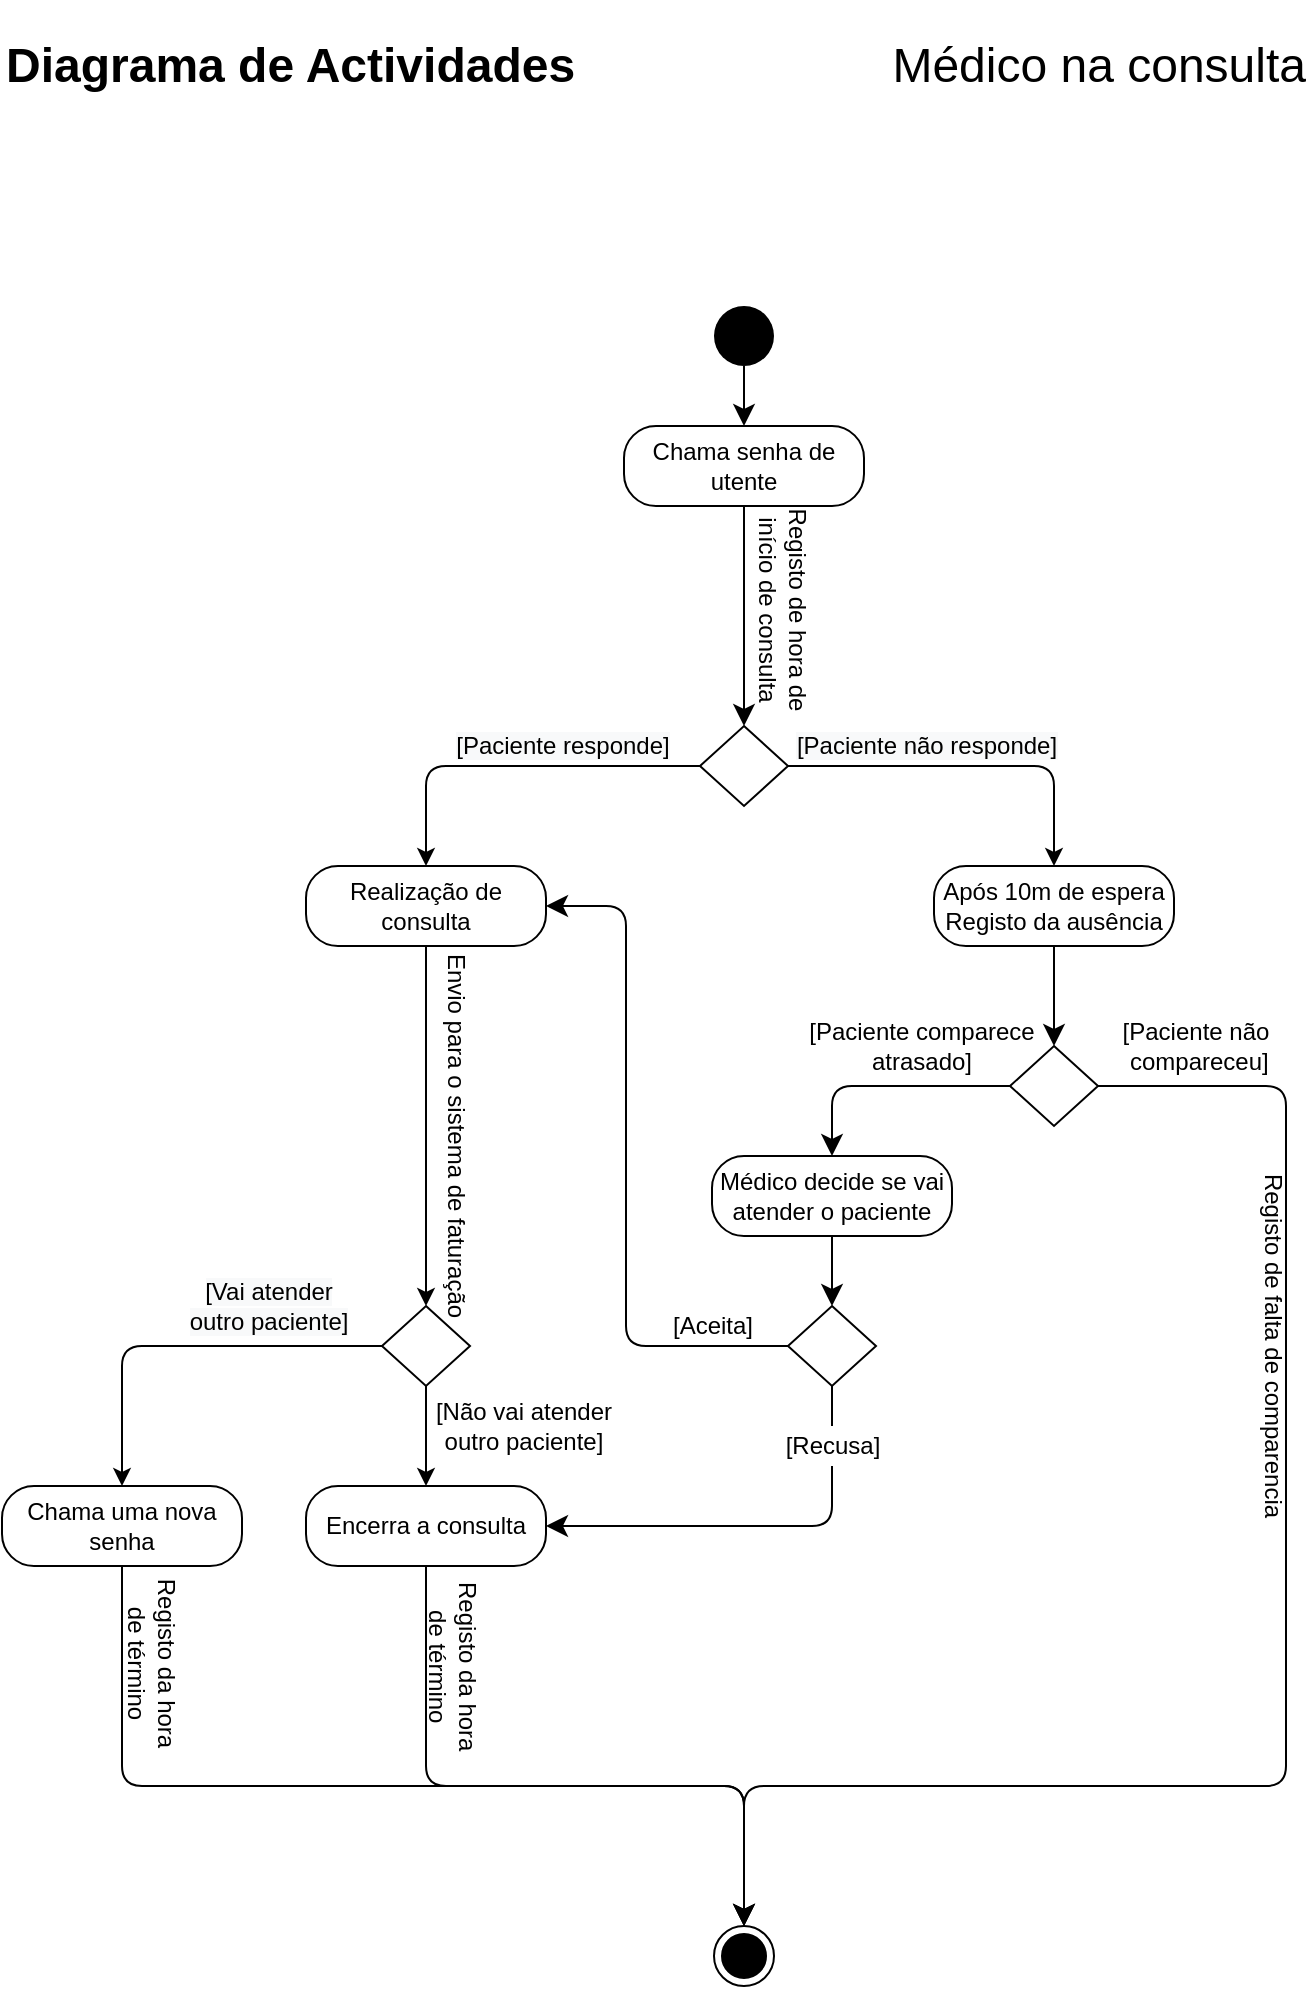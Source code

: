 <mxfile version="14.2.7" type="google" pages="2"><diagram id="UjhtGRgTMas8-tEacyr7" name="Page-1"><mxGraphModel dx="1422" dy="772" grid="1" gridSize="10" guides="1" tooltips="1" connect="1" arrows="1" fold="1" page="1" pageScale="1" pageWidth="827" pageHeight="1169" math="0" shadow="0"><root><mxCell id="0"/><mxCell id="1" parent="0"/><mxCell id="aGy6ja-jJJVIsEex3ygI-2" value="" style="edgeStyle=orthogonalEdgeStyle;html=1;verticalAlign=bottom;endArrow=classic;endSize=8;endFill=1;exitX=0.5;exitY=1;exitDx=0;exitDy=0;" parent="1" source="LO0EM9X901SPtNPAtYNF-20" edge="1"><mxGeometry relative="1" as="geometry"><mxPoint x="451" y="310" as="targetPoint"/><mxPoint x="451" y="290" as="sourcePoint"/></mxGeometry></mxCell><mxCell id="aGy6ja-jJJVIsEex3ygI-3" value="Chama senha de utente" style="rounded=1;whiteSpace=wrap;html=1;arcSize=40;" parent="1" vertex="1"><mxGeometry x="391" y="310" width="120" height="40" as="geometry"/></mxCell><mxCell id="aGy6ja-jJJVIsEex3ygI-6" value="" style="rhombus;whiteSpace=wrap;html=1;" parent="1" vertex="1"><mxGeometry x="429" y="460" width="44" height="40" as="geometry"/></mxCell><mxCell id="aGy6ja-jJJVIsEex3ygI-8" value="" style="edgeStyle=orthogonalEdgeStyle;html=1;verticalAlign=bottom;endArrow=classic;endSize=8;entryX=0.5;entryY=0;entryDx=0;entryDy=0;endFill=1;exitX=0.5;exitY=1;exitDx=0;exitDy=0;" parent="1" source="me9g0jQEyWe1WbvV0CAv-2" target="aGy6ja-jJJVIsEex3ygI-16" edge="1"><mxGeometry relative="1" as="geometry"><mxPoint x="687" y="610" as="targetPoint"/><mxPoint x="687" y="570" as="sourcePoint"/></mxGeometry></mxCell><mxCell id="aGy6ja-jJJVIsEex3ygI-9" value="Registo de hora de início de consulta" style="text;html=1;strokeColor=none;fillColor=none;align=center;verticalAlign=middle;whiteSpace=wrap;rounded=0;rotation=90;" parent="1" vertex="1"><mxGeometry x="413" y="392" width="115" height="20" as="geometry"/></mxCell><mxCell id="aGy6ja-jJJVIsEex3ygI-16" value="" style="rhombus;whiteSpace=wrap;html=1;" parent="1" vertex="1"><mxGeometry x="584" y="620" width="44" height="40" as="geometry"/></mxCell><mxCell id="aGy6ja-jJJVIsEex3ygI-18" value="[Paciente não&lt;br&gt;&amp;nbsp;compareceu]" style="text;html=1;strokeColor=none;fillColor=none;align=center;verticalAlign=middle;whiteSpace=wrap;rounded=0;rotation=0;" parent="1" vertex="1"><mxGeometry x="622" y="610" width="110" height="20" as="geometry"/></mxCell><mxCell id="aGy6ja-jJJVIsEex3ygI-20" value="[Paciente comparece &lt;br&gt;atrasado]" style="text;html=1;strokeColor=none;fillColor=none;align=center;verticalAlign=middle;whiteSpace=wrap;rounded=0;rotation=0;" parent="1" vertex="1"><mxGeometry x="479.5" y="610" width="119.5" height="20" as="geometry"/></mxCell><mxCell id="aGy6ja-jJJVIsEex3ygI-23" value="" style="rhombus;whiteSpace=wrap;html=1;" parent="1" vertex="1"><mxGeometry x="473" y="750" width="44" height="40" as="geometry"/></mxCell><mxCell id="aGy6ja-jJJVIsEex3ygI-28" value="[Aceita]" style="text;html=1;strokeColor=none;fillColor=none;align=center;verticalAlign=middle;whiteSpace=wrap;rounded=0;rotation=0;" parent="1" vertex="1"><mxGeometry x="391" y="750" width="89" height="20" as="geometry"/></mxCell><mxCell id="aGy6ja-jJJVIsEex3ygI-32" style="rounded=0;orthogonalLoop=1;jettySize=auto;html=1;exitX=0.5;exitY=1;exitDx=0;exitDy=0;" parent="1" source="aGy6ja-jJJVIsEex3ygI-31" target="sWqJyrUcjAe4WrOsRjky-7" edge="1"><mxGeometry relative="1" as="geometry"><mxPoint x="216.184" y="824.18" as="targetPoint"/></mxGeometry></mxCell><mxCell id="aGy6ja-jJJVIsEex3ygI-31" value="Realização de consulta" style="rounded=1;whiteSpace=wrap;html=1;arcSize=40;" parent="1" vertex="1"><mxGeometry x="232" y="530" width="120" height="40" as="geometry"/></mxCell><mxCell id="sWqJyrUcjAe4WrOsRjky-1" value="Envio para o sistema de faturação" style="text;html=1;align=center;verticalAlign=middle;whiteSpace=wrap;rounded=0;rotation=90;" parent="1" vertex="1"><mxGeometry x="212" y="655" width="190" height="20" as="geometry"/></mxCell><mxCell id="sWqJyrUcjAe4WrOsRjky-16" style="edgeStyle=orthogonalEdgeStyle;rounded=0;orthogonalLoop=1;jettySize=auto;html=1;exitX=0.5;exitY=1;exitDx=0;exitDy=0;entryX=0.5;entryY=0;entryDx=0;entryDy=0;" parent="1" source="sWqJyrUcjAe4WrOsRjky-7" target="sWqJyrUcjAe4WrOsRjky-14" edge="1"><mxGeometry relative="1" as="geometry"><mxPoint x="440" y="810.059" as="targetPoint"/></mxGeometry></mxCell><mxCell id="sWqJyrUcjAe4WrOsRjky-7" value="" style="rhombus;whiteSpace=wrap;html=1;" parent="1" vertex="1"><mxGeometry x="270" y="750" width="44" height="40" as="geometry"/></mxCell><mxCell id="sWqJyrUcjAe4WrOsRjky-8" style="edgeStyle=none;rounded=0;orthogonalLoop=1;jettySize=auto;html=1;entryX=0.5;entryY=0;entryDx=0;entryDy=0;" parent="1" source="sWqJyrUcjAe4WrOsRjky-7" target="sWqJyrUcjAe4WrOsRjky-7" edge="1"><mxGeometry relative="1" as="geometry"/></mxCell><mxCell id="sWqJyrUcjAe4WrOsRjky-12" value="Chama uma nova senha" style="rounded=1;whiteSpace=wrap;html=1;arcSize=40;" parent="1" vertex="1"><mxGeometry x="80" y="840" width="120" height="40" as="geometry"/></mxCell><mxCell id="sWqJyrUcjAe4WrOsRjky-13" value="" style="edgeStyle=orthogonalEdgeStyle;html=1;verticalAlign=bottom;endArrow=classic;endSize=8;exitX=0.5;exitY=1;exitDx=0;exitDy=0;endFill=1;entryX=0.5;entryY=0;entryDx=0;entryDy=0;" parent="1" source="sWqJyrUcjAe4WrOsRjky-12" target="sWqJyrUcjAe4WrOsRjky-25" edge="1"><mxGeometry relative="1" as="geometry"><mxPoint x="452" y="1090" as="targetPoint"/><Array as="points"><mxPoint x="140" y="990"/><mxPoint x="451" y="990"/></Array></mxGeometry></mxCell><mxCell id="sWqJyrUcjAe4WrOsRjky-14" value="Encerra a consulta" style="rounded=1;whiteSpace=wrap;html=1;arcSize=40;" parent="1" vertex="1"><mxGeometry x="232" y="840" width="120" height="40" as="geometry"/></mxCell><mxCell id="sWqJyrUcjAe4WrOsRjky-17" value="" style="edgeStyle=orthogonalEdgeStyle;html=1;verticalAlign=bottom;endArrow=classic;endSize=8;exitX=0.5;exitY=1;exitDx=0;exitDy=0;endFill=1;entryX=0.5;entryY=0;entryDx=0;entryDy=0;" parent="1" source="sWqJyrUcjAe4WrOsRjky-14" target="sWqJyrUcjAe4WrOsRjky-25" edge="1"><mxGeometry relative="1" as="geometry"><mxPoint x="452" y="1090" as="targetPoint"/><mxPoint x="77" y="890" as="sourcePoint"/><Array as="points"><mxPoint x="292" y="990"/><mxPoint x="451" y="990"/></Array></mxGeometry></mxCell><mxCell id="sWqJyrUcjAe4WrOsRjky-20" value="[Não vai atender outro paciente]" style="text;html=1;strokeColor=none;fillColor=none;align=center;verticalAlign=middle;whiteSpace=wrap;rounded=0;rotation=0;" parent="1" vertex="1"><mxGeometry x="291" y="800" width="100" height="20" as="geometry"/></mxCell><mxCell id="sWqJyrUcjAe4WrOsRjky-21" value="Registo da hora de término" style="text;html=1;strokeColor=none;fillColor=none;align=center;verticalAlign=middle;whiteSpace=wrap;rounded=0;rotation=90;" parent="1" vertex="1"><mxGeometry x="108.25" y="918.75" width="93.5" height="20" as="geometry"/></mxCell><mxCell id="sWqJyrUcjAe4WrOsRjky-22" value="Registo da hora de término" style="text;html=1;strokeColor=none;fillColor=none;align=center;verticalAlign=middle;whiteSpace=wrap;rounded=0;rotation=90;" parent="1" vertex="1"><mxGeometry x="256.87" y="920.13" width="96.75" height="20" as="geometry"/></mxCell><mxCell id="sWqJyrUcjAe4WrOsRjky-25" value="" style="ellipse;html=1;shape=endState;fillColor=#000000;" parent="1" vertex="1"><mxGeometry x="436" y="1060" width="30" height="30" as="geometry"/></mxCell><mxCell id="me9g0jQEyWe1WbvV0CAv-1" value="Médico decide se vai atender o paciente" style="rounded=1;whiteSpace=wrap;html=1;arcSize=40;" parent="1" vertex="1"><mxGeometry x="435" y="675" width="120" height="40" as="geometry"/></mxCell><mxCell id="me9g0jQEyWe1WbvV0CAv-2" value="Após 10m de espera&lt;br&gt;Registo da ausência" style="rounded=1;whiteSpace=wrap;html=1;arcSize=40;" parent="1" vertex="1"><mxGeometry x="546" y="530" width="120" height="40" as="geometry"/></mxCell><mxCell id="EYOd8ofbC6h95_tuyW3F-1" value="Registo de falta de comparencia" style="text;html=1;strokeColor=none;fillColor=none;align=center;verticalAlign=middle;whiteSpace=wrap;rounded=0;rotation=90;" parent="1" vertex="1"><mxGeometry x="618" y="760" width="195" height="20" as="geometry"/></mxCell><mxCell id="LO0EM9X901SPtNPAtYNF-1" value="&lt;span style=&quot;font-size: 12px ; background-color: rgb(248 , 249 , 250)&quot;&gt;[Paciente não responde]&lt;/span&gt;" style="endArrow=none;html=1;edgeStyle=orthogonalEdgeStyle;entryX=1;entryY=0.5;entryDx=0;entryDy=0;exitX=0.5;exitY=0;exitDx=0;exitDy=0;startArrow=classic;startFill=1;" parent="1" source="me9g0jQEyWe1WbvV0CAv-2" target="aGy6ja-jJJVIsEex3ygI-6" edge="1"><mxGeometry x="0.246" y="-10" relative="1" as="geometry"><mxPoint x="1012" y="570" as="sourcePoint"/><mxPoint x="962" y="690" as="targetPoint"/><Array as="points"><mxPoint x="606" y="480"/></Array><mxPoint as="offset"/></mxGeometry></mxCell><mxCell id="LO0EM9X901SPtNPAtYNF-3" value="" style="edgeStyle=orthogonalEdgeStyle;html=1;verticalAlign=bottom;endArrow=classic;endSize=8;entryX=0.5;entryY=0;entryDx=0;entryDy=0;endFill=1;exitX=0;exitY=0.5;exitDx=0;exitDy=0;" parent="1" source="aGy6ja-jJJVIsEex3ygI-16" target="me9g0jQEyWe1WbvV0CAv-1" edge="1"><mxGeometry relative="1" as="geometry"><mxPoint x="616" y="630" as="targetPoint"/><mxPoint x="616" y="580" as="sourcePoint"/></mxGeometry></mxCell><mxCell id="LO0EM9X901SPtNPAtYNF-4" value="" style="edgeStyle=orthogonalEdgeStyle;html=1;verticalAlign=bottom;endArrow=classic;endSize=8;endFill=1;exitX=1;exitY=0.5;exitDx=0;exitDy=0;entryX=0.5;entryY=0;entryDx=0;entryDy=0;" parent="1" source="aGy6ja-jJJVIsEex3ygI-16" target="sWqJyrUcjAe4WrOsRjky-25" edge="1"><mxGeometry relative="1" as="geometry"><mxPoint x="451" y="1070" as="targetPoint"/><mxPoint x="626" y="590" as="sourcePoint"/><Array as="points"><mxPoint x="722" y="640"/><mxPoint x="722" y="990"/><mxPoint x="451" y="990"/></Array></mxGeometry></mxCell><mxCell id="LO0EM9X901SPtNPAtYNF-5" value="" style="edgeStyle=orthogonalEdgeStyle;html=1;verticalAlign=bottom;endArrow=classic;endSize=8;entryX=0.5;entryY=0;entryDx=0;entryDy=0;endFill=1;exitX=0.5;exitY=1;exitDx=0;exitDy=0;" parent="1" source="me9g0jQEyWe1WbvV0CAv-1" target="aGy6ja-jJJVIsEex3ygI-23" edge="1"><mxGeometry relative="1" as="geometry"><mxPoint x="636" y="650" as="targetPoint"/><mxPoint x="636" y="600" as="sourcePoint"/></mxGeometry></mxCell><mxCell id="LO0EM9X901SPtNPAtYNF-6" value="" style="edgeStyle=orthogonalEdgeStyle;html=1;verticalAlign=bottom;endArrow=classic;endSize=8;entryX=0.5;entryY=0;entryDx=0;entryDy=0;endFill=1;exitX=0.5;exitY=1;exitDx=0;exitDy=0;" parent="1" source="aGy6ja-jJJVIsEex3ygI-3" target="aGy6ja-jJJVIsEex3ygI-6" edge="1"><mxGeometry relative="1" as="geometry"><mxPoint x="646" y="680" as="targetPoint"/><mxPoint x="646" y="630" as="sourcePoint"/></mxGeometry></mxCell><mxCell id="LO0EM9X901SPtNPAtYNF-8" value="&lt;span style=&quot;font-size: 12px ; background-color: rgb(248 , 249 , 250)&quot;&gt;[Paciente responde]&lt;/span&gt;" style="endArrow=none;html=1;edgeStyle=orthogonalEdgeStyle;entryX=0;entryY=0.5;entryDx=0;entryDy=0;exitX=0.5;exitY=0;exitDx=0;exitDy=0;startArrow=classic;startFill=1;" parent="1" source="aGy6ja-jJJVIsEex3ygI-31" target="aGy6ja-jJJVIsEex3ygI-6" edge="1"><mxGeometry x="0.26" y="10" relative="1" as="geometry"><mxPoint x="479.5" y="575" as="sourcePoint"/><mxPoint x="346.5" y="525" as="targetPoint"/><Array as="points"><mxPoint x="292" y="480"/></Array><mxPoint as="offset"/></mxGeometry></mxCell><mxCell id="LO0EM9X901SPtNPAtYNF-10" value="" style="edgeStyle=orthogonalEdgeStyle;html=1;verticalAlign=bottom;endArrow=classic;endSize=8;exitX=0;exitY=0.5;exitDx=0;exitDy=0;entryX=1;entryY=0.5;entryDx=0;entryDy=0;endFill=1;" parent="1" source="aGy6ja-jJJVIsEex3ygI-23" target="aGy6ja-jJJVIsEex3ygI-31" edge="1"><mxGeometry relative="1" as="geometry"><mxPoint x="379" y="550" as="targetPoint"/><mxPoint x="378.5" y="750" as="sourcePoint"/><Array as="points"><mxPoint x="392" y="770"/><mxPoint x="392" y="550"/></Array></mxGeometry></mxCell><mxCell id="LO0EM9X901SPtNPAtYNF-12" value="&lt;span style=&quot;font-size: 12px ; background-color: rgb(248 , 249 , 250)&quot;&gt;[Vai atender &lt;br&gt;outro paciente]&lt;/span&gt;" style="endArrow=none;html=1;edgeStyle=orthogonalEdgeStyle;entryX=0;entryY=0.5;entryDx=0;entryDy=0;exitX=0.5;exitY=0;exitDx=0;exitDy=0;startArrow=classic;startFill=1;" parent="1" source="sWqJyrUcjAe4WrOsRjky-12" target="sWqJyrUcjAe4WrOsRjky-7" edge="1"><mxGeometry x="0.42" y="20" relative="1" as="geometry"><mxPoint x="221.5" y="785" as="sourcePoint"/><mxPoint x="88.5" y="735" as="targetPoint"/><Array as="points"><mxPoint x="140" y="770"/></Array><mxPoint x="1" as="offset"/></mxGeometry></mxCell><mxCell id="LO0EM9X901SPtNPAtYNF-13" value="" style="edgeStyle=orthogonalEdgeStyle;html=1;verticalAlign=bottom;endArrow=classic;endSize=8;exitX=0.5;exitY=1;exitDx=0;exitDy=0;entryX=1;entryY=0.5;entryDx=0;entryDy=0;endFill=1;" parent="1" source="aGy6ja-jJJVIsEex3ygI-26" target="sWqJyrUcjAe4WrOsRjky-14" edge="1"><mxGeometry relative="1" as="geometry"><mxPoint x="362" y="560" as="targetPoint"/><mxPoint x="483" y="780" as="sourcePoint"/><Array as="points"/></mxGeometry></mxCell><mxCell id="aGy6ja-jJJVIsEex3ygI-26" value="[Recusa]" style="text;html=1;strokeColor=none;fillColor=none;align=center;verticalAlign=middle;whiteSpace=wrap;rounded=0;rotation=0;" parent="1" vertex="1"><mxGeometry x="457.5" y="810" width="75" height="20" as="geometry"/></mxCell><mxCell id="LO0EM9X901SPtNPAtYNF-17" value="" style="edgeStyle=orthogonalEdgeStyle;html=1;verticalAlign=bottom;endArrow=none;endSize=8;exitX=0.5;exitY=1;exitDx=0;exitDy=0;endFill=0;" parent="1" source="aGy6ja-jJJVIsEex3ygI-23" edge="1"><mxGeometry relative="1" as="geometry"><mxPoint x="495" y="810" as="targetPoint"/><mxPoint x="505" y="840" as="sourcePoint"/><Array as="points"/></mxGeometry></mxCell><mxCell id="LO0EM9X901SPtNPAtYNF-18" value="&lt;h6&gt;&lt;font style=&quot;font-size: 24px&quot;&gt;Diagrama de Actividades&lt;/font&gt;&lt;/h6&gt;" style="text;html=1;strokeColor=none;fillColor=none;align=left;verticalAlign=middle;whiteSpace=wrap;rounded=0;" parent="1" vertex="1"><mxGeometry x="80" y="120" width="320" height="20" as="geometry"/></mxCell><mxCell id="LO0EM9X901SPtNPAtYNF-19" value="&lt;p&gt;&lt;font style=&quot;font-size: 24px&quot;&gt;Médico na consulta&lt;/font&gt;&lt;/p&gt;" style="text;html=1;strokeColor=none;fillColor=none;align=right;verticalAlign=middle;whiteSpace=wrap;rounded=0;" parent="1" vertex="1"><mxGeometry x="414" y="120" width="320" height="20" as="geometry"/></mxCell><mxCell id="LO0EM9X901SPtNPAtYNF-20" value="" style="ellipse;fillColor=#000000;strokeColor=none;" parent="1" vertex="1"><mxGeometry x="436" y="250" width="30" height="30" as="geometry"/></mxCell></root></mxGraphModel></diagram><diagram id="DsiGrMXamiToX5XtxY2j" name="Page-2"><mxGraphModel dx="868" dy="482" grid="1" gridSize="10" guides="1" tooltips="1" connect="1" arrows="1" fold="1" page="1" pageScale="1" pageWidth="827" pageHeight="1169" math="0" shadow="0"><root><mxCell id="fZqBU0vHBv4Jqg-9b9fk-0"/><mxCell id="fZqBU0vHBv4Jqg-9b9fk-1" parent="fZqBU0vHBv4Jqg-9b9fk-0"/></root></mxGraphModel></diagram></mxfile>